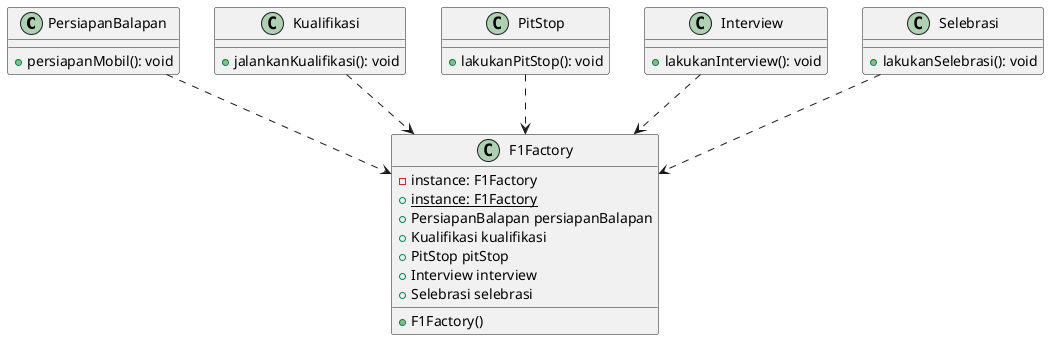 @startuml

class PersiapanBalapan {
  +persiapanMobil(): void
}

class Kualifikasi {
  +jalankanKualifikasi(): void
}

class PitStop {
  +lakukanPitStop(): void
}

class Interview {
  +lakukanInterview(): void
}

class Selebrasi {
  +lakukanSelebrasi(): void
}

class F1Factory {
  -instance: F1Factory
  +{static} instance: F1Factory
  +F1Factory()
  +PersiapanBalapan persiapanBalapan
  +Kualifikasi kualifikasi
  +PitStop pitStop
  +Interview interview
  +Selebrasi selebrasi
}

PersiapanBalapan ..> F1Factory
Kualifikasi ..> F1Factory
PitStop ..> F1Factory
Interview ..> F1Factory
Selebrasi ..> F1Factory

@enduml